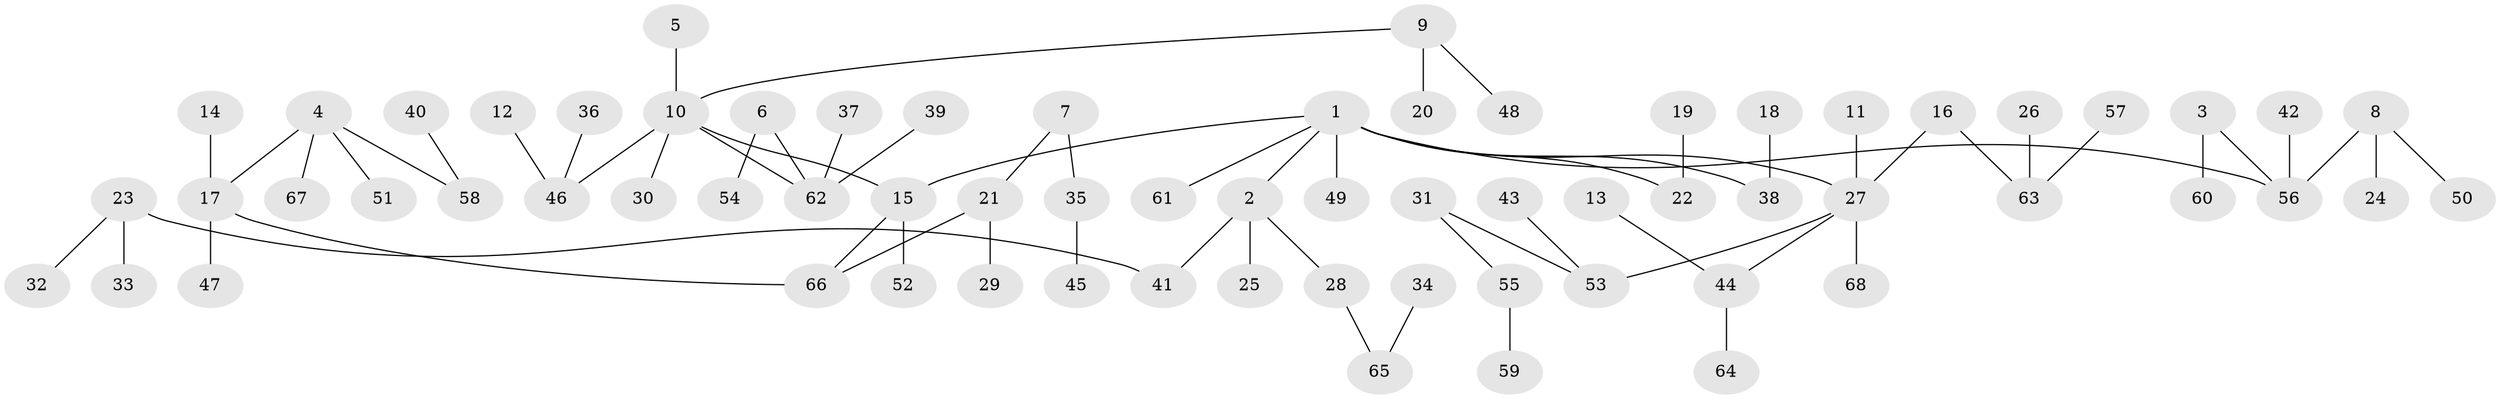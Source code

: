 // original degree distribution, {5: 0.058823529411764705, 8: 0.007352941176470588, 2: 0.22794117647058823, 3: 0.11764705882352941, 7: 0.007352941176470588, 6: 0.007352941176470588, 1: 0.5220588235294118, 4: 0.051470588235294115}
// Generated by graph-tools (version 1.1) at 2025/37/03/04/25 23:37:17]
// undirected, 68 vertices, 67 edges
graph export_dot {
  node [color=gray90,style=filled];
  1;
  2;
  3;
  4;
  5;
  6;
  7;
  8;
  9;
  10;
  11;
  12;
  13;
  14;
  15;
  16;
  17;
  18;
  19;
  20;
  21;
  22;
  23;
  24;
  25;
  26;
  27;
  28;
  29;
  30;
  31;
  32;
  33;
  34;
  35;
  36;
  37;
  38;
  39;
  40;
  41;
  42;
  43;
  44;
  45;
  46;
  47;
  48;
  49;
  50;
  51;
  52;
  53;
  54;
  55;
  56;
  57;
  58;
  59;
  60;
  61;
  62;
  63;
  64;
  65;
  66;
  67;
  68;
  1 -- 2 [weight=1.0];
  1 -- 15 [weight=1.0];
  1 -- 22 [weight=1.0];
  1 -- 27 [weight=1.0];
  1 -- 38 [weight=1.0];
  1 -- 49 [weight=1.0];
  1 -- 56 [weight=1.0];
  1 -- 61 [weight=1.0];
  2 -- 25 [weight=1.0];
  2 -- 28 [weight=1.0];
  2 -- 41 [weight=1.0];
  3 -- 56 [weight=1.0];
  3 -- 60 [weight=1.0];
  4 -- 17 [weight=1.0];
  4 -- 51 [weight=1.0];
  4 -- 58 [weight=1.0];
  4 -- 67 [weight=1.0];
  5 -- 10 [weight=1.0];
  6 -- 54 [weight=1.0];
  6 -- 62 [weight=1.0];
  7 -- 21 [weight=1.0];
  7 -- 35 [weight=1.0];
  8 -- 24 [weight=1.0];
  8 -- 50 [weight=1.0];
  8 -- 56 [weight=1.0];
  9 -- 10 [weight=1.0];
  9 -- 20 [weight=1.0];
  9 -- 48 [weight=1.0];
  10 -- 15 [weight=1.0];
  10 -- 30 [weight=1.0];
  10 -- 46 [weight=1.0];
  10 -- 62 [weight=1.0];
  11 -- 27 [weight=1.0];
  12 -- 46 [weight=1.0];
  13 -- 44 [weight=1.0];
  14 -- 17 [weight=1.0];
  15 -- 52 [weight=1.0];
  15 -- 66 [weight=1.0];
  16 -- 27 [weight=1.0];
  16 -- 63 [weight=1.0];
  17 -- 47 [weight=1.0];
  17 -- 66 [weight=1.0];
  18 -- 38 [weight=1.0];
  19 -- 22 [weight=1.0];
  21 -- 29 [weight=1.0];
  21 -- 66 [weight=1.0];
  23 -- 32 [weight=1.0];
  23 -- 33 [weight=1.0];
  23 -- 41 [weight=1.0];
  26 -- 63 [weight=1.0];
  27 -- 44 [weight=1.0];
  27 -- 53 [weight=1.0];
  27 -- 68 [weight=1.0];
  28 -- 65 [weight=1.0];
  31 -- 53 [weight=1.0];
  31 -- 55 [weight=1.0];
  34 -- 65 [weight=1.0];
  35 -- 45 [weight=1.0];
  36 -- 46 [weight=1.0];
  37 -- 62 [weight=1.0];
  39 -- 62 [weight=1.0];
  40 -- 58 [weight=1.0];
  42 -- 56 [weight=1.0];
  43 -- 53 [weight=1.0];
  44 -- 64 [weight=1.0];
  55 -- 59 [weight=1.0];
  57 -- 63 [weight=1.0];
}
